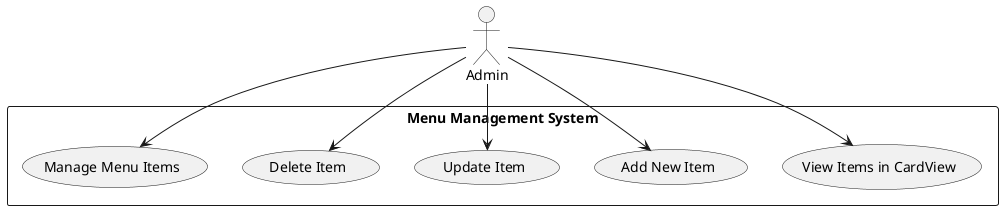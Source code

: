 @startuml
actor Admin

rectangle "Menu Management System" {
  Admin --> (View Items in CardView)
  Admin --> (Add New Item)
  Admin --> (Update Item)
  Admin --> (Delete Item)
  Admin --> (Manage Menu Items)
}

@enduml

